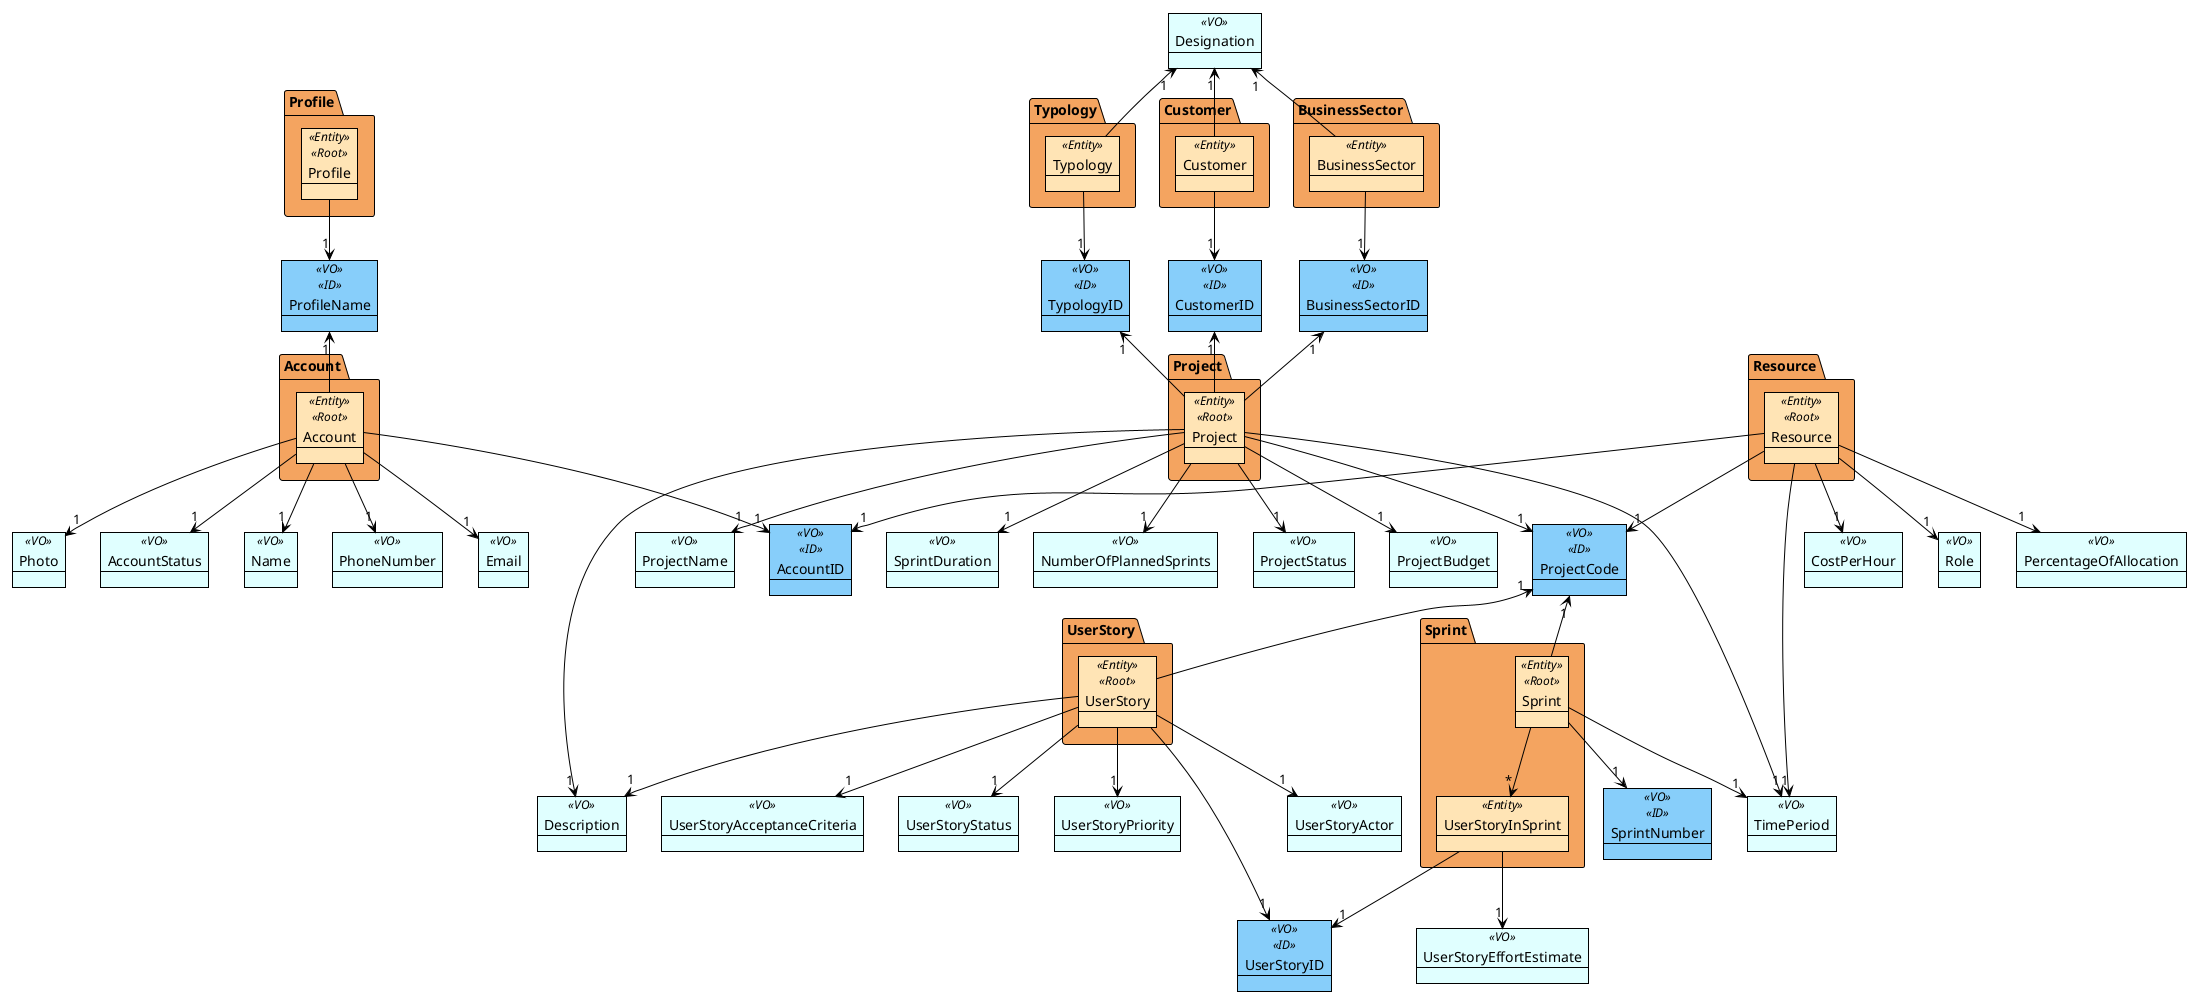 @startuml
!theme plain
'skinparam linetype ortho

skinparam package {
    backgroundColor SandyBrown
}

skinparam object {
    backgroundColor LightCyan
}

skinparam object<<ID>> {
    backgroundColor LightSkyBlue
}

skinparam object<<Entity>> {
    backgroundColor Moccasin
}

' - Value Objects
' -- plain VOs
Object Name <<VO>>
Object PhoneNumber <<VO>>
Object Email <<VO>>
Object Photo <<VO>>
Object AccountStatus <<VO>>
Object TimePeriod <<VO>>
Object PercentageOfAllocation <<VO>>
Object CostPerHour <<VO>>
Object Role <<VO>>
Object UserStoryActor <<VO>>
Object Description <<VO>>
Object UserStoryAcceptanceCriteria <<VO>>
Object ProjectName <<VO>>
Object SprintDuration <<VO>>
Object NumberOfPlannedSprints <<VO>>
Object ProjectStatus <<VO>>
Object ProjectBudget <<VO>>
Object UserStoryEffortEstimate <<VO>>
Object UserStoryStatus <<VO>>
Object UserStoryPriority <<VO>>
Object Designation <<VO>>

' -- DomainID VOs
Object ProjectCode <<VO>> <<ID>>
Object SprintNumber <<VO>> <<ID>>
Object UserStoryID <<VO>> <<ID>>
Object AccountID <<VO>> <<ID>>
Object ProfileName <<VO>> <<ID>>
Object TypologyID <<VO>> <<ID>>
Object BusinessSectorID <<VO>> <<ID>>
Object CustomerID <<VO>> <<ID>>

' - Entities in Aggregates (packages)
package "Project" as Proj {
    Object Project <<Entity>> <<Root>>
}

Project -down-> "1" ProjectCode
Project --> "1" ProjectName
Project --> "1" Description
Project --> "1" TimePeriod
Project --> "1" SprintDuration
Project --> "1" NumberOfPlannedSprints
Project --> "1" ProjectStatus
Project --> "1" ProjectBudget

package "Sprint" as Spr {
    Object Sprint <<Entity>> <<Root>>
    Object UserStoryInSprint <<Entity>>
}

Sprint --> "*" UserStoryInSprint
Sprint -up-> "1" ProjectCode
Sprint --> "1" SprintNumber
Sprint --> "1" TimePeriod

UserStoryInSprint --> "1" UserStoryID
UserStoryInSprint --> "1" UserStoryEffortEstimate

package "UserStory" as US {
    Object UserStory <<Entity>> <<Root>>
}

UserStory -up-> "1" ProjectCode
UserStory --> "1" UserStoryID
UserStory --> "1" UserStoryActor
UserStory --> "1" Description
UserStory --> "1" UserStoryAcceptanceCriteria
UserStory --> "1" UserStoryStatus
UserStory --> "1" UserStoryPriority


package "Account" as Acc {
    Object Account <<Entity>> <<Root>>
}

Account --> "1" Name
Account -->  "1" PhoneNumber
Account --> "1" Email
Account --> "1" Photo
Account --> "1" AccountStatus
Account --> "1" AccountID

package "Resource" as Res {
    Object Resource <<Entity>> <<Root>>
}

Resource --> "1" TimePeriod
Resource --> "1" PercentageOfAllocation
Resource --> "1" CostPerHour
Resource --> "1" Role
Resource --> "1" ProjectCode
Resource --> "1" AccountID

package Typology as Typo {
    Object Typology <<Entity>>
    }

Typology -up-> "1" Designation
Typology --> "1" TypologyID
Project -up-> "1" TypologyID

package BusinessSector as Bus {
    Object BusinessSector <<Entity>>
            }

BusinessSector -up-> "1" Designation
BusinessSector --> "1" BusinessSectorID
Project -up-> "1" BusinessSectorID

package Customer as Cost {
    Object Customer <<Entity>>
    }

Customer -up-> "1" Designation
Customer --> "1" CustomerID
Project -up-> "1" CustomerID

package "Profile" as Prof {
    Object Profile <<Entity>> <<Root>>
    }

Profile --> "1" ProfileName

Account -up-> "1" ProfileName

@enduml
